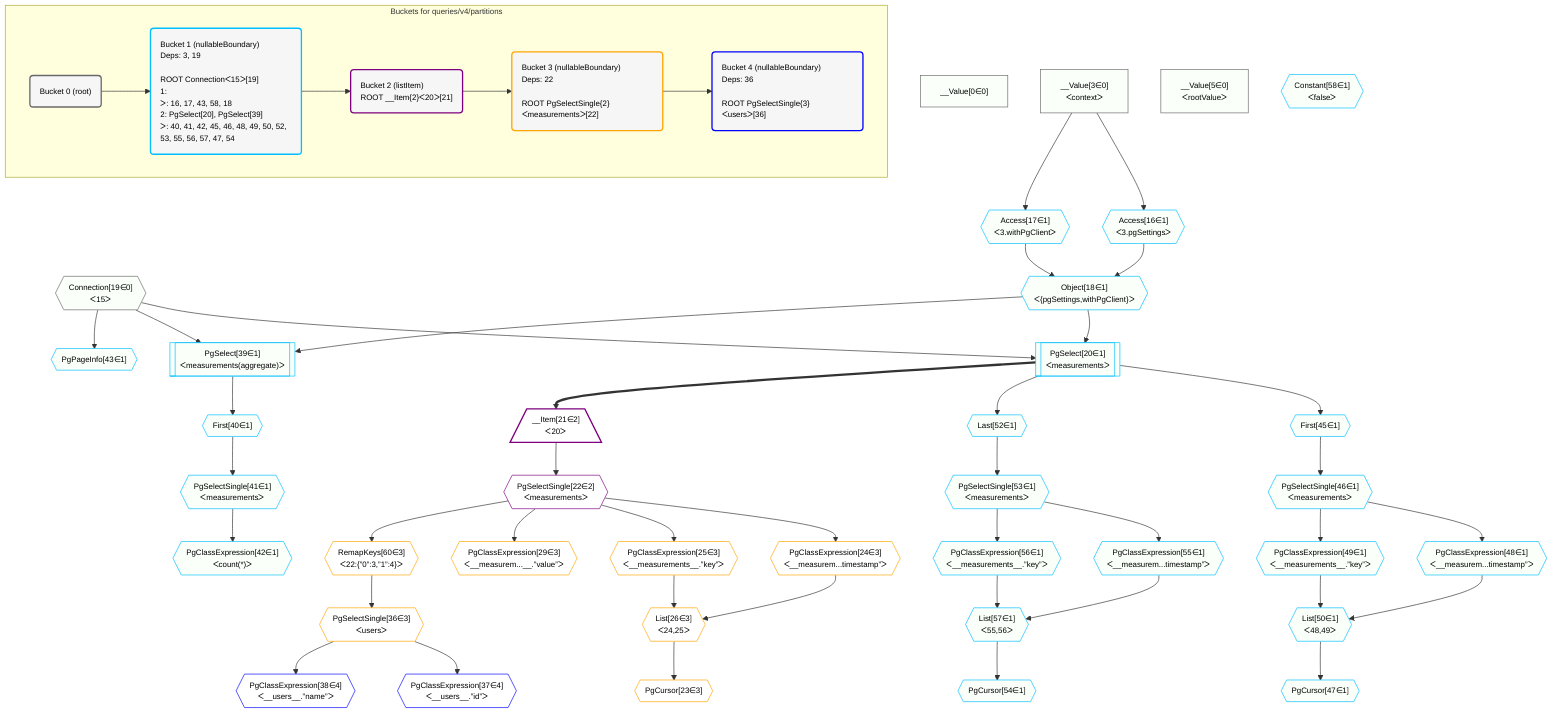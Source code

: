 %%{init: {'themeVariables': { 'fontSize': '12px'}}}%%
graph TD
    classDef path fill:#eee,stroke:#000,color:#000
    classDef plan fill:#fff,stroke-width:1px,color:#000
    classDef itemplan fill:#fff,stroke-width:2px,color:#000
    classDef unbatchedplan fill:#dff,stroke-width:1px,color:#000
    classDef sideeffectplan fill:#fcc,stroke-width:2px,color:#000
    classDef bucket fill:#f6f6f6,color:#000,stroke-width:2px,text-align:left


    %% plan dependencies
    __Value0["__Value[0∈0]"]:::plan
    __Value3["__Value[3∈0]<br />ᐸcontextᐳ"]:::plan
    __Value5["__Value[5∈0]<br />ᐸrootValueᐳ"]:::plan
    Connection19{{"Connection[19∈0]<br />ᐸ15ᐳ"}}:::plan
    Object18{{"Object[18∈1]<br />ᐸ{pgSettings,withPgClient}ᐳ"}}:::plan
    Access16{{"Access[16∈1]<br />ᐸ3.pgSettingsᐳ"}}:::plan
    Access17{{"Access[17∈1]<br />ᐸ3.withPgClientᐳ"}}:::plan
    Access16 & Access17 --> Object18
    PgSelect20[["PgSelect[20∈1]<br />ᐸmeasurementsᐳ"]]:::plan
    Object18 & Connection19 --> PgSelect20
    PgSelect39[["PgSelect[39∈1]<br />ᐸmeasurements(aggregate)ᐳ"]]:::plan
    Object18 & Connection19 --> PgSelect39
    List50{{"List[50∈1]<br />ᐸ48,49ᐳ"}}:::plan
    PgClassExpression48{{"PgClassExpression[48∈1]<br />ᐸ__measurem...timestamp”ᐳ"}}:::plan
    PgClassExpression49{{"PgClassExpression[49∈1]<br />ᐸ__measurements__.”key”ᐳ"}}:::plan
    PgClassExpression48 & PgClassExpression49 --> List50
    List57{{"List[57∈1]<br />ᐸ55,56ᐳ"}}:::plan
    PgClassExpression55{{"PgClassExpression[55∈1]<br />ᐸ__measurem...timestamp”ᐳ"}}:::plan
    PgClassExpression56{{"PgClassExpression[56∈1]<br />ᐸ__measurements__.”key”ᐳ"}}:::plan
    PgClassExpression55 & PgClassExpression56 --> List57
    __Value3 --> Access16
    __Value3 --> Access17
    First40{{"First[40∈1]"}}:::plan
    PgSelect39 --> First40
    PgSelectSingle41{{"PgSelectSingle[41∈1]<br />ᐸmeasurementsᐳ"}}:::plan
    First40 --> PgSelectSingle41
    PgClassExpression42{{"PgClassExpression[42∈1]<br />ᐸcount(*)ᐳ"}}:::plan
    PgSelectSingle41 --> PgClassExpression42
    PgPageInfo43{{"PgPageInfo[43∈1]"}}:::plan
    Connection19 --> PgPageInfo43
    First45{{"First[45∈1]"}}:::plan
    PgSelect20 --> First45
    PgSelectSingle46{{"PgSelectSingle[46∈1]<br />ᐸmeasurementsᐳ"}}:::plan
    First45 --> PgSelectSingle46
    PgCursor47{{"PgCursor[47∈1]"}}:::plan
    List50 --> PgCursor47
    PgSelectSingle46 --> PgClassExpression48
    PgSelectSingle46 --> PgClassExpression49
    Last52{{"Last[52∈1]"}}:::plan
    PgSelect20 --> Last52
    PgSelectSingle53{{"PgSelectSingle[53∈1]<br />ᐸmeasurementsᐳ"}}:::plan
    Last52 --> PgSelectSingle53
    PgCursor54{{"PgCursor[54∈1]"}}:::plan
    List57 --> PgCursor54
    PgSelectSingle53 --> PgClassExpression55
    PgSelectSingle53 --> PgClassExpression56
    Constant58{{"Constant[58∈1]<br />ᐸfalseᐳ"}}:::plan
    __Item21[/"__Item[21∈2]<br />ᐸ20ᐳ"\]:::itemplan
    PgSelect20 ==> __Item21
    PgSelectSingle22{{"PgSelectSingle[22∈2]<br />ᐸmeasurementsᐳ"}}:::plan
    __Item21 --> PgSelectSingle22
    List26{{"List[26∈3]<br />ᐸ24,25ᐳ"}}:::plan
    PgClassExpression24{{"PgClassExpression[24∈3]<br />ᐸ__measurem...timestamp”ᐳ"}}:::plan
    PgClassExpression25{{"PgClassExpression[25∈3]<br />ᐸ__measurements__.”key”ᐳ"}}:::plan
    PgClassExpression24 & PgClassExpression25 --> List26
    PgCursor23{{"PgCursor[23∈3]"}}:::plan
    List26 --> PgCursor23
    PgSelectSingle22 --> PgClassExpression24
    PgSelectSingle22 --> PgClassExpression25
    PgClassExpression29{{"PgClassExpression[29∈3]<br />ᐸ__measurem...__.”value”ᐳ"}}:::plan
    PgSelectSingle22 --> PgClassExpression29
    PgSelectSingle36{{"PgSelectSingle[36∈3]<br />ᐸusersᐳ"}}:::plan
    RemapKeys60{{"RemapKeys[60∈3]<br />ᐸ22:{”0”:3,”1”:4}ᐳ"}}:::plan
    RemapKeys60 --> PgSelectSingle36
    PgSelectSingle22 --> RemapKeys60
    PgClassExpression37{{"PgClassExpression[37∈4]<br />ᐸ__users__.”id”ᐳ"}}:::plan
    PgSelectSingle36 --> PgClassExpression37
    PgClassExpression38{{"PgClassExpression[38∈4]<br />ᐸ__users__.”name”ᐳ"}}:::plan
    PgSelectSingle36 --> PgClassExpression38

    %% define steps

    subgraph "Buckets for queries/v4/partitions"
    Bucket0("Bucket 0 (root)"):::bucket
    classDef bucket0 stroke:#696969
    class Bucket0,__Value0,__Value3,__Value5,Connection19 bucket0
    Bucket1("Bucket 1 (nullableBoundary)<br />Deps: 3, 19<br /><br />ROOT Connectionᐸ15ᐳ[19]<br />1: <br />ᐳ: 16, 17, 43, 58, 18<br />2: PgSelect[20], PgSelect[39]<br />ᐳ: 40, 41, 42, 45, 46, 48, 49, 50, 52, 53, 55, 56, 57, 47, 54"):::bucket
    classDef bucket1 stroke:#00bfff
    class Bucket1,Access16,Access17,Object18,PgSelect20,PgSelect39,First40,PgSelectSingle41,PgClassExpression42,PgPageInfo43,First45,PgSelectSingle46,PgCursor47,PgClassExpression48,PgClassExpression49,List50,Last52,PgSelectSingle53,PgCursor54,PgClassExpression55,PgClassExpression56,List57,Constant58 bucket1
    Bucket2("Bucket 2 (listItem)<br />ROOT __Item{2}ᐸ20ᐳ[21]"):::bucket
    classDef bucket2 stroke:#7f007f
    class Bucket2,__Item21,PgSelectSingle22 bucket2
    Bucket3("Bucket 3 (nullableBoundary)<br />Deps: 22<br /><br />ROOT PgSelectSingle{2}ᐸmeasurementsᐳ[22]"):::bucket
    classDef bucket3 stroke:#ffa500
    class Bucket3,PgCursor23,PgClassExpression24,PgClassExpression25,List26,PgClassExpression29,PgSelectSingle36,RemapKeys60 bucket3
    Bucket4("Bucket 4 (nullableBoundary)<br />Deps: 36<br /><br />ROOT PgSelectSingle{3}ᐸusersᐳ[36]"):::bucket
    classDef bucket4 stroke:#0000ff
    class Bucket4,PgClassExpression37,PgClassExpression38 bucket4
    Bucket0 --> Bucket1
    Bucket1 --> Bucket2
    Bucket2 --> Bucket3
    Bucket3 --> Bucket4
    classDef unary fill:#fafffa,borderWidth:8px
    class __Value0,__Value3,__Value5,Connection19,Object18,PgSelect20,PgSelect39,List50,List57,Access16,Access17,First40,PgSelectSingle41,PgClassExpression42,PgPageInfo43,First45,PgSelectSingle46,PgCursor47,PgClassExpression48,PgClassExpression49,Last52,PgSelectSingle53,PgCursor54,PgClassExpression55,PgClassExpression56,Constant58 unary
    end